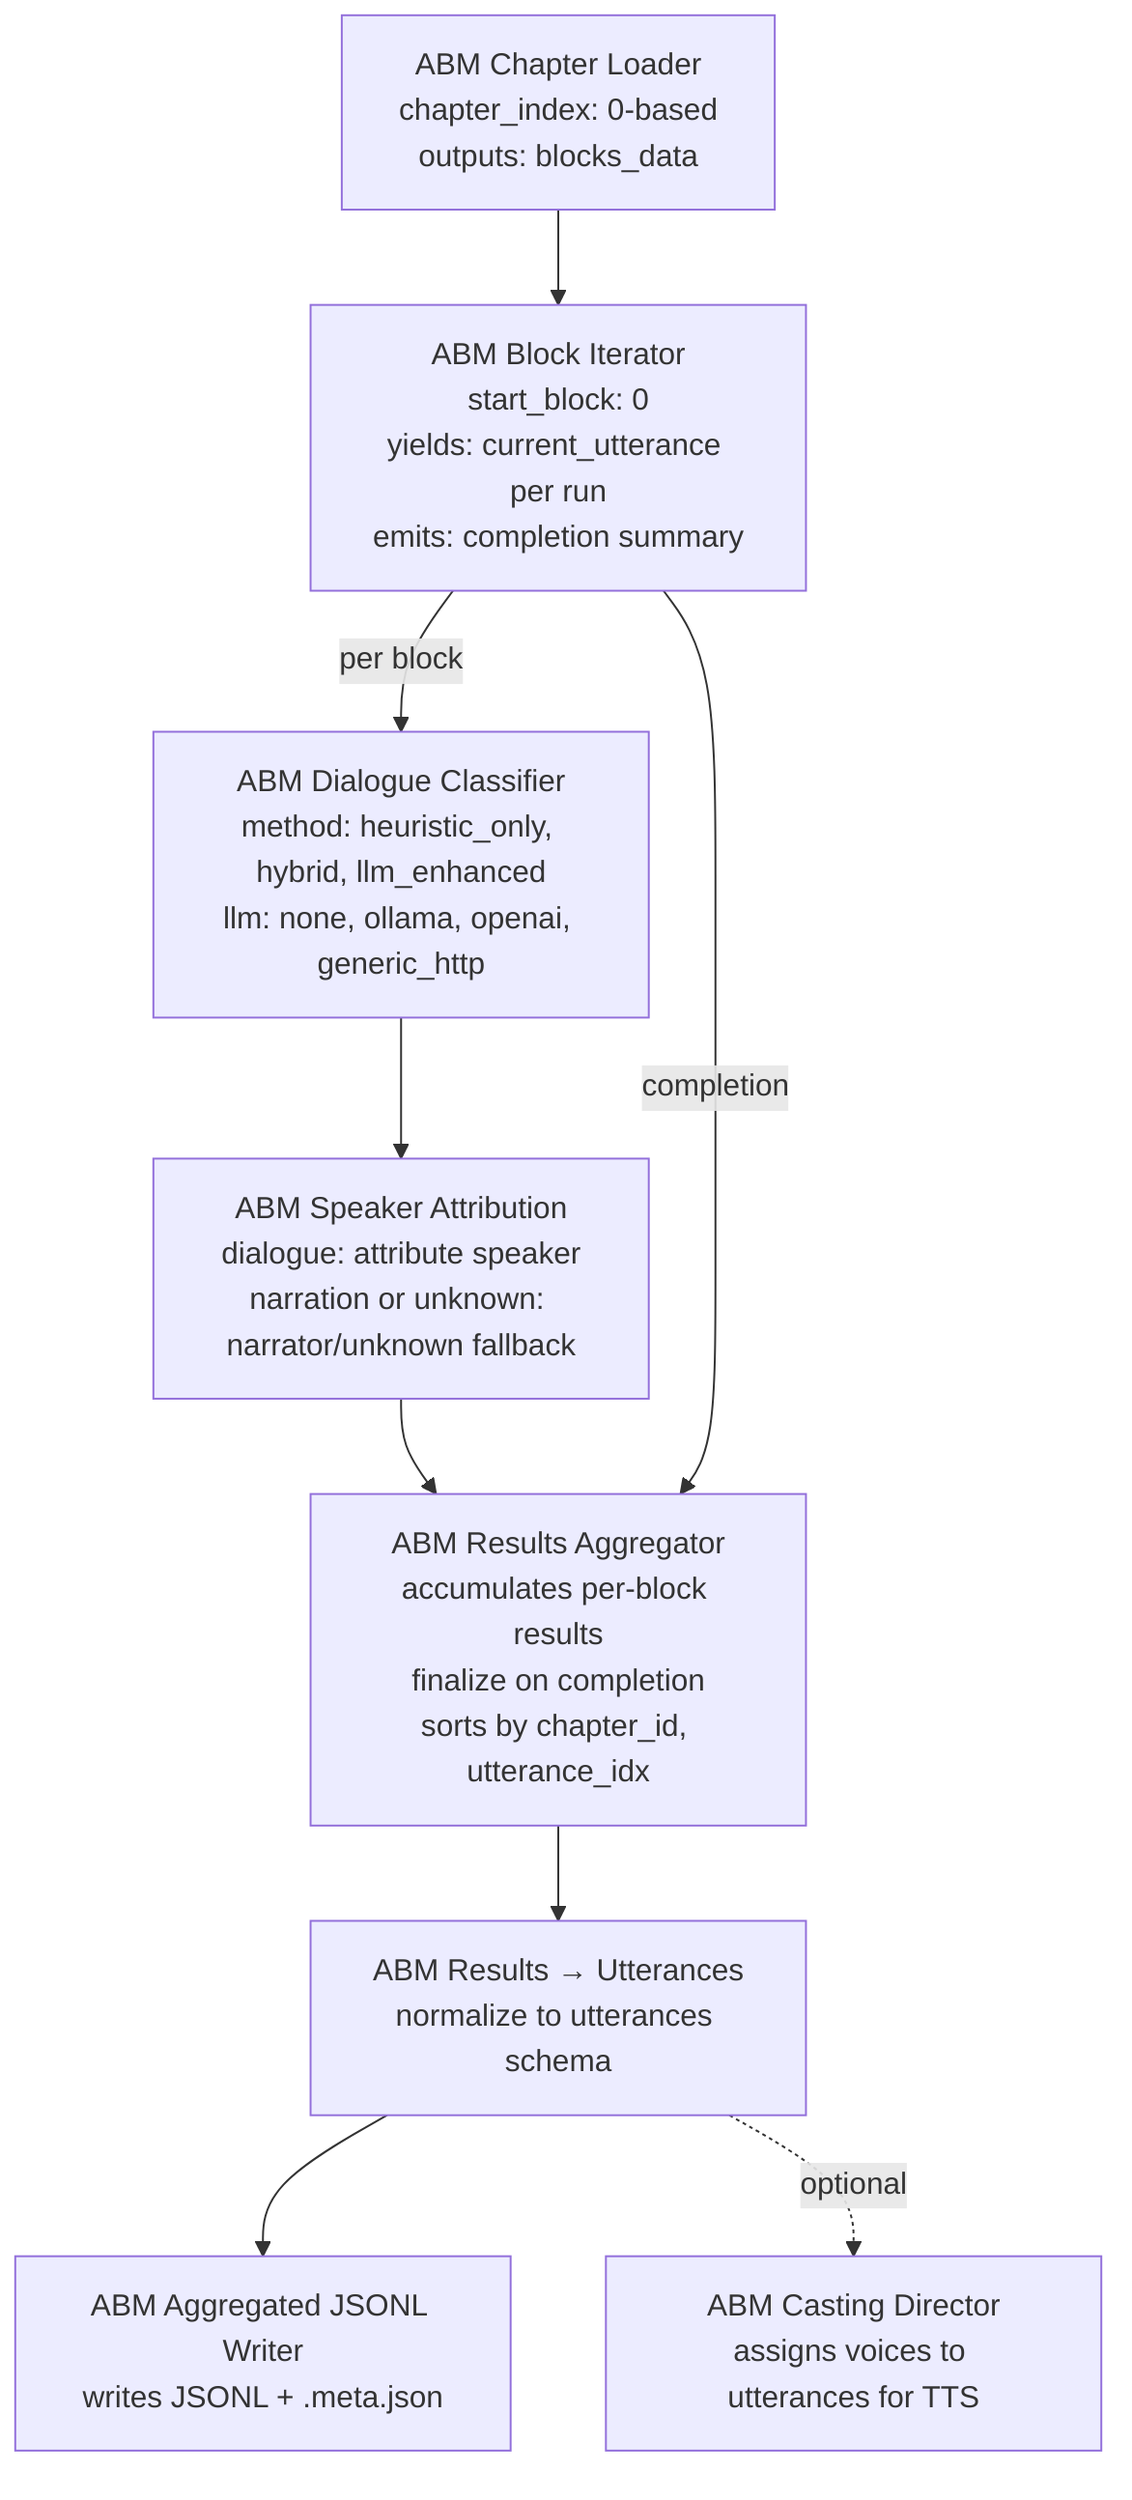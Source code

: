 flowchart TD
  %% 0-based: chapter_index, block_id, utterance_idx (utterance_idx == block_id)
  %% Aggregator restores order by (chapter_id, utterance_idx)

  A[ABM Chapter Loader<br/>chapter_index: 0-based<br/>outputs: blocks_data] --> B

  B[ABM Block Iterator<br/>start_block: 0<br/>yields: current_utterance per run<br/>emits: completion summary] -->|per block| C

  C[ABM Dialogue Classifier<br/>method: heuristic_only, hybrid, llm_enhanced<br/>llm: none, ollama, openai, generic_http] --> D

  D[ABM Speaker Attribution<br/>dialogue: attribute speaker<br/>narration or unknown: narrator/unknown fallback] --> E

  B -->|completion| E

  E[ABM Results Aggregator<br/>accumulates per-block results<br/>finalize on completion<br/>sorts by chapter_id, utterance_idx] --> F

  F[ABM Results → Utterances<br/>normalize to utterances schema] --> G

  G[ABM Aggregated JSONL Writer<br/>writes JSONL + .meta.json]

  F -.->|optional| H[ABM Casting Director<br/>assigns voices to utterances for TTS]